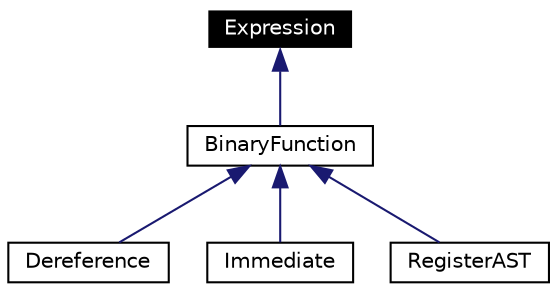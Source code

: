 digraph G
{
  edge [fontname="Helvetica",fontsize=10,labelfontname="Helvetica",labelfontsize=10,dir=back,color="midnightblue",style="solid",arrowhead="open"];
  node [fontname="Helvetica",fontsize=10,shape=record,height=0.2,width=0.4,color="black"];
  Node1 [label="Expression",color="white", fillcolor="black", style="filled" fontcolor="white"];
  Node1 -> Node2;
  Node2 [label="BinaryFunction"];
  Node2 -> Node3;
  Node3 [label="Dereference"];
  Node2 -> Node4;
  Node4 [label="Immediate"];
  Node2 -> Node5;
  Node5 [label="RegisterAST"];
}
